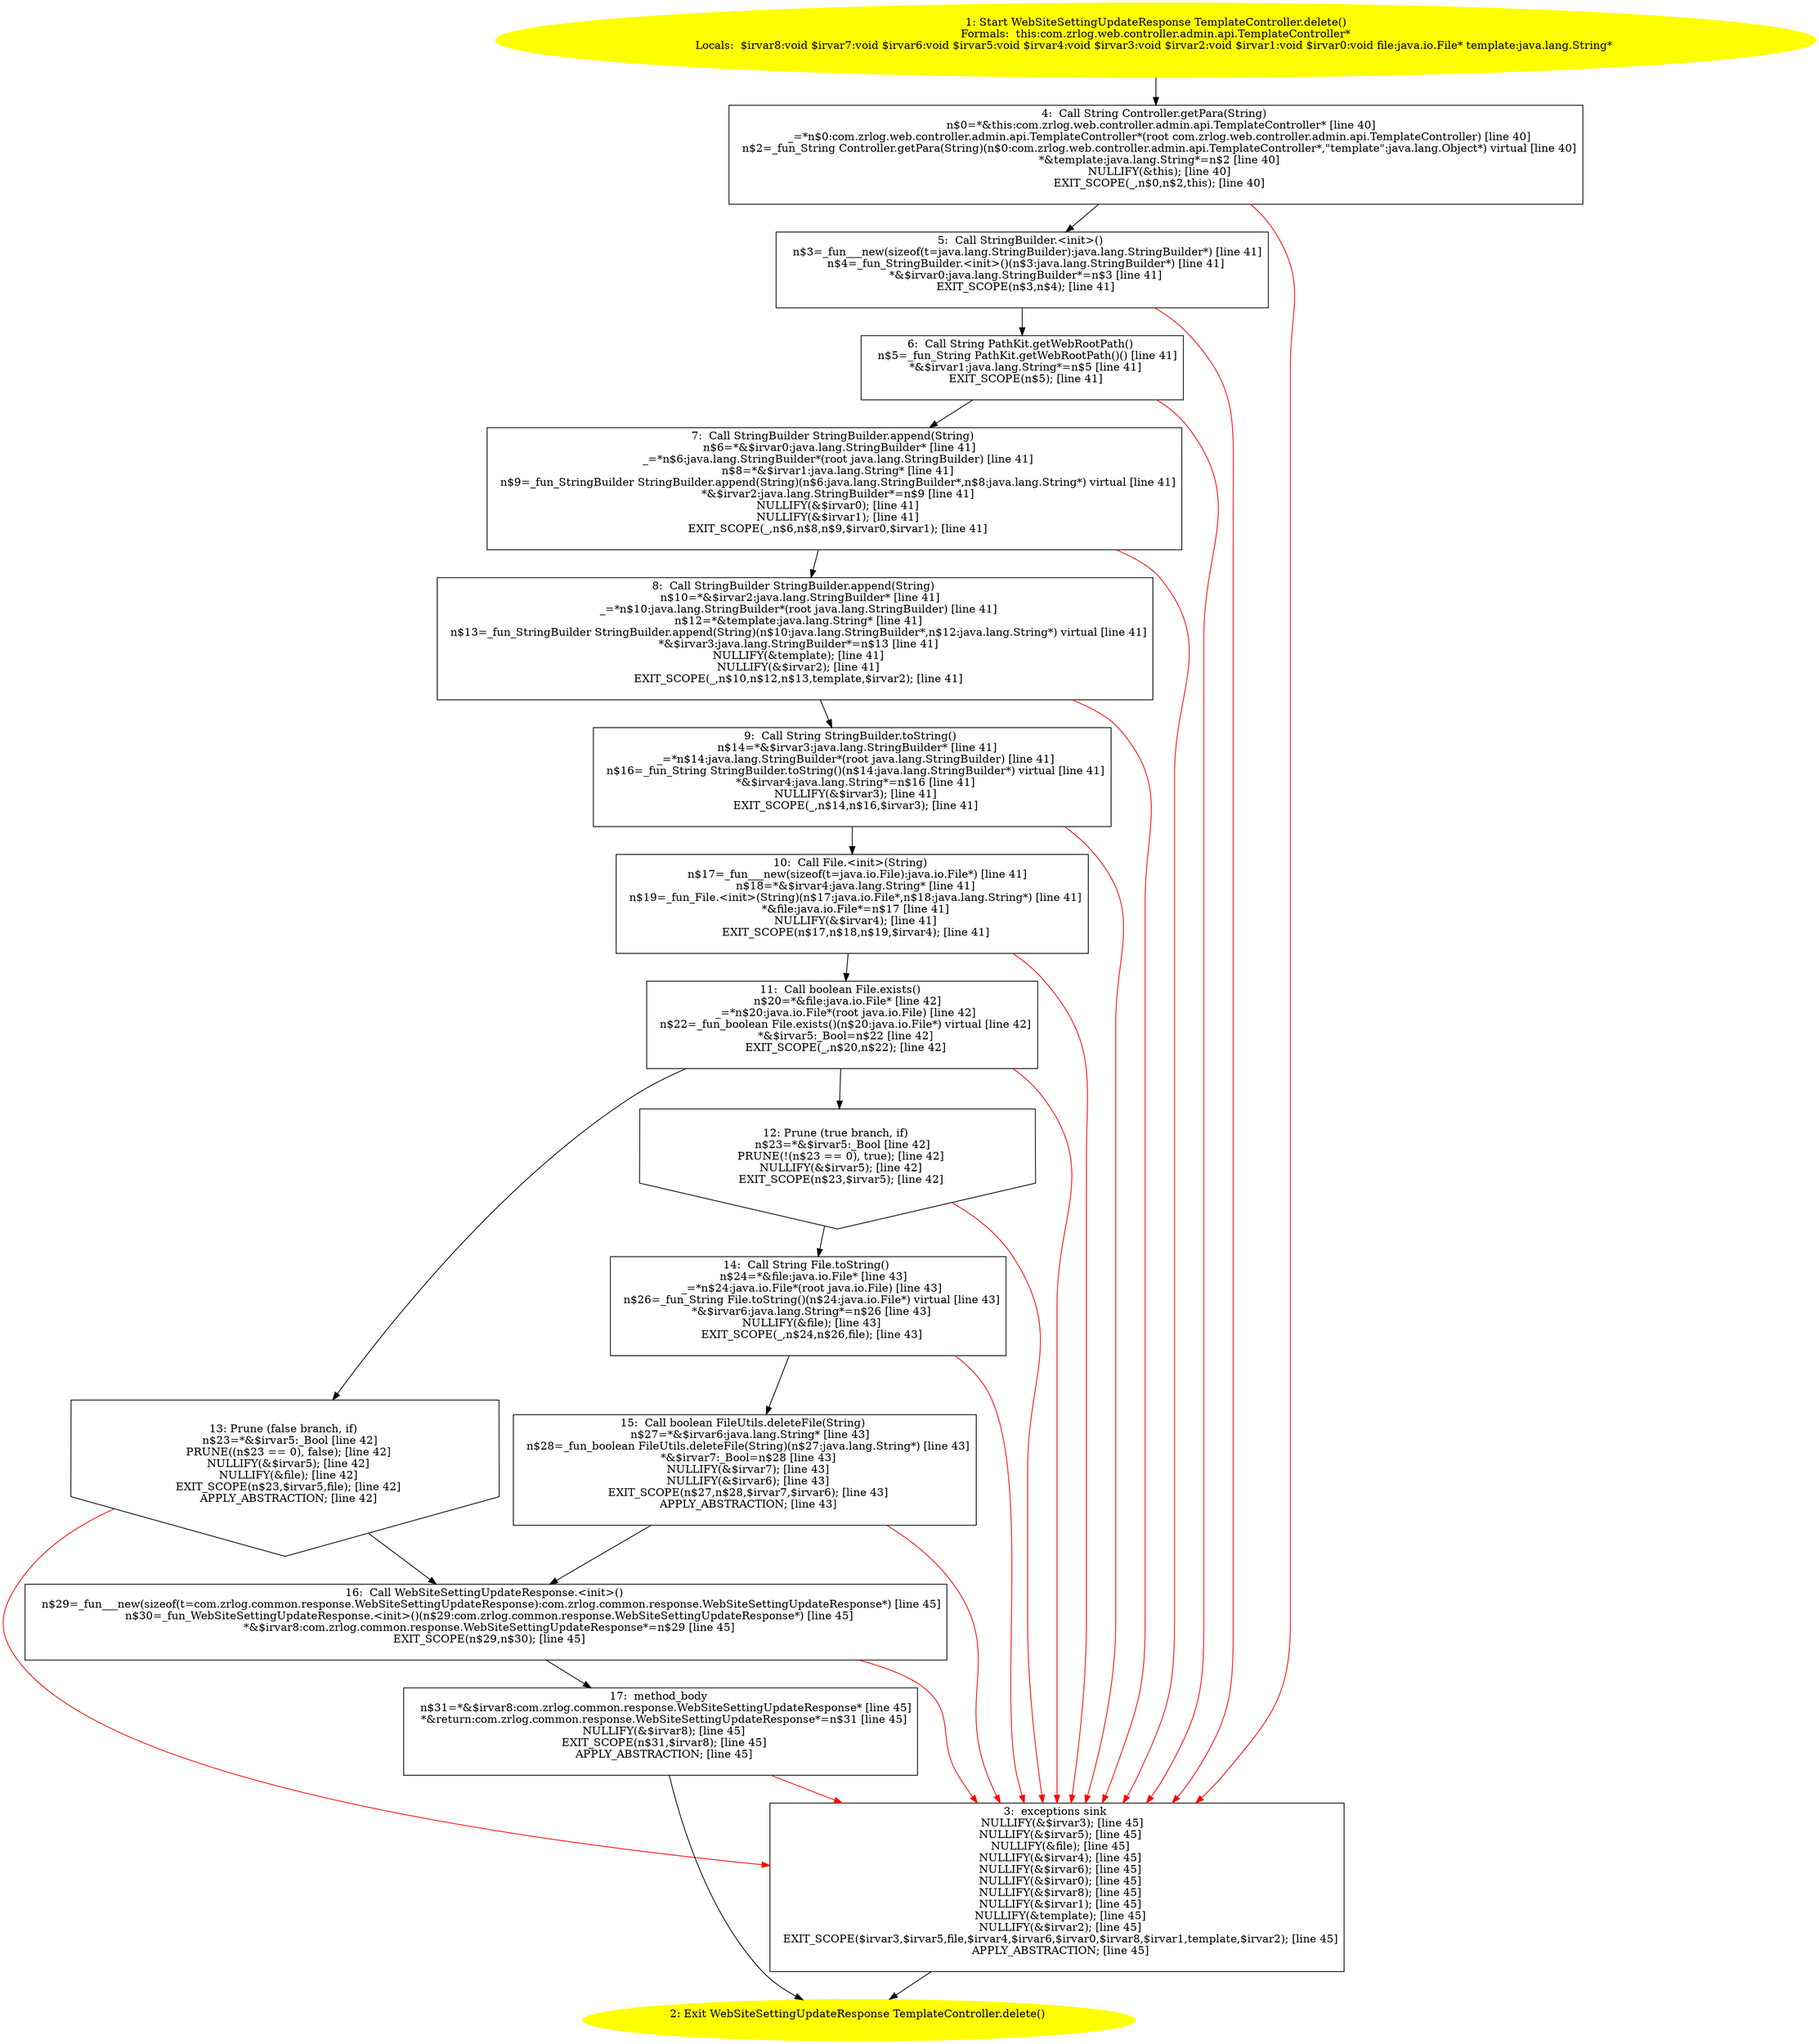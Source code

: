 /* @generated */
digraph cfg {
"com.zrlog.web.controller.admin.api.TemplateController.delete():com.zrlog.common.response.WebSiteSett.1d92fa465dd2dccfd94420a1082e3a9c_1" [label="1: Start WebSiteSettingUpdateResponse TemplateController.delete()\nFormals:  this:com.zrlog.web.controller.admin.api.TemplateController*\nLocals:  $irvar8:void $irvar7:void $irvar6:void $irvar5:void $irvar4:void $irvar3:void $irvar2:void $irvar1:void $irvar0:void file:java.io.File* template:java.lang.String* \n  " color=yellow style=filled]
	

	 "com.zrlog.web.controller.admin.api.TemplateController.delete():com.zrlog.common.response.WebSiteSett.1d92fa465dd2dccfd94420a1082e3a9c_1" -> "com.zrlog.web.controller.admin.api.TemplateController.delete():com.zrlog.common.response.WebSiteSett.1d92fa465dd2dccfd94420a1082e3a9c_4" ;
"com.zrlog.web.controller.admin.api.TemplateController.delete():com.zrlog.common.response.WebSiteSett.1d92fa465dd2dccfd94420a1082e3a9c_2" [label="2: Exit WebSiteSettingUpdateResponse TemplateController.delete() \n  " color=yellow style=filled]
	

"com.zrlog.web.controller.admin.api.TemplateController.delete():com.zrlog.common.response.WebSiteSett.1d92fa465dd2dccfd94420a1082e3a9c_3" [label="3:  exceptions sink \n   NULLIFY(&$irvar3); [line 45]\n  NULLIFY(&$irvar5); [line 45]\n  NULLIFY(&file); [line 45]\n  NULLIFY(&$irvar4); [line 45]\n  NULLIFY(&$irvar6); [line 45]\n  NULLIFY(&$irvar0); [line 45]\n  NULLIFY(&$irvar8); [line 45]\n  NULLIFY(&$irvar1); [line 45]\n  NULLIFY(&template); [line 45]\n  NULLIFY(&$irvar2); [line 45]\n  EXIT_SCOPE($irvar3,$irvar5,file,$irvar4,$irvar6,$irvar0,$irvar8,$irvar1,template,$irvar2); [line 45]\n  APPLY_ABSTRACTION; [line 45]\n " shape="box"]
	

	 "com.zrlog.web.controller.admin.api.TemplateController.delete():com.zrlog.common.response.WebSiteSett.1d92fa465dd2dccfd94420a1082e3a9c_3" -> "com.zrlog.web.controller.admin.api.TemplateController.delete():com.zrlog.common.response.WebSiteSett.1d92fa465dd2dccfd94420a1082e3a9c_2" ;
"com.zrlog.web.controller.admin.api.TemplateController.delete():com.zrlog.common.response.WebSiteSett.1d92fa465dd2dccfd94420a1082e3a9c_4" [label="4:  Call String Controller.getPara(String) \n   n$0=*&this:com.zrlog.web.controller.admin.api.TemplateController* [line 40]\n  _=*n$0:com.zrlog.web.controller.admin.api.TemplateController*(root com.zrlog.web.controller.admin.api.TemplateController) [line 40]\n  n$2=_fun_String Controller.getPara(String)(n$0:com.zrlog.web.controller.admin.api.TemplateController*,\"template\":java.lang.Object*) virtual [line 40]\n  *&template:java.lang.String*=n$2 [line 40]\n  NULLIFY(&this); [line 40]\n  EXIT_SCOPE(_,n$0,n$2,this); [line 40]\n " shape="box"]
	

	 "com.zrlog.web.controller.admin.api.TemplateController.delete():com.zrlog.common.response.WebSiteSett.1d92fa465dd2dccfd94420a1082e3a9c_4" -> "com.zrlog.web.controller.admin.api.TemplateController.delete():com.zrlog.common.response.WebSiteSett.1d92fa465dd2dccfd94420a1082e3a9c_5" ;
	 "com.zrlog.web.controller.admin.api.TemplateController.delete():com.zrlog.common.response.WebSiteSett.1d92fa465dd2dccfd94420a1082e3a9c_4" -> "com.zrlog.web.controller.admin.api.TemplateController.delete():com.zrlog.common.response.WebSiteSett.1d92fa465dd2dccfd94420a1082e3a9c_3" [color="red" ];
"com.zrlog.web.controller.admin.api.TemplateController.delete():com.zrlog.common.response.WebSiteSett.1d92fa465dd2dccfd94420a1082e3a9c_5" [label="5:  Call StringBuilder.<init>() \n   n$3=_fun___new(sizeof(t=java.lang.StringBuilder):java.lang.StringBuilder*) [line 41]\n  n$4=_fun_StringBuilder.<init>()(n$3:java.lang.StringBuilder*) [line 41]\n  *&$irvar0:java.lang.StringBuilder*=n$3 [line 41]\n  EXIT_SCOPE(n$3,n$4); [line 41]\n " shape="box"]
	

	 "com.zrlog.web.controller.admin.api.TemplateController.delete():com.zrlog.common.response.WebSiteSett.1d92fa465dd2dccfd94420a1082e3a9c_5" -> "com.zrlog.web.controller.admin.api.TemplateController.delete():com.zrlog.common.response.WebSiteSett.1d92fa465dd2dccfd94420a1082e3a9c_6" ;
	 "com.zrlog.web.controller.admin.api.TemplateController.delete():com.zrlog.common.response.WebSiteSett.1d92fa465dd2dccfd94420a1082e3a9c_5" -> "com.zrlog.web.controller.admin.api.TemplateController.delete():com.zrlog.common.response.WebSiteSett.1d92fa465dd2dccfd94420a1082e3a9c_3" [color="red" ];
"com.zrlog.web.controller.admin.api.TemplateController.delete():com.zrlog.common.response.WebSiteSett.1d92fa465dd2dccfd94420a1082e3a9c_6" [label="6:  Call String PathKit.getWebRootPath() \n   n$5=_fun_String PathKit.getWebRootPath()() [line 41]\n  *&$irvar1:java.lang.String*=n$5 [line 41]\n  EXIT_SCOPE(n$5); [line 41]\n " shape="box"]
	

	 "com.zrlog.web.controller.admin.api.TemplateController.delete():com.zrlog.common.response.WebSiteSett.1d92fa465dd2dccfd94420a1082e3a9c_6" -> "com.zrlog.web.controller.admin.api.TemplateController.delete():com.zrlog.common.response.WebSiteSett.1d92fa465dd2dccfd94420a1082e3a9c_7" ;
	 "com.zrlog.web.controller.admin.api.TemplateController.delete():com.zrlog.common.response.WebSiteSett.1d92fa465dd2dccfd94420a1082e3a9c_6" -> "com.zrlog.web.controller.admin.api.TemplateController.delete():com.zrlog.common.response.WebSiteSett.1d92fa465dd2dccfd94420a1082e3a9c_3" [color="red" ];
"com.zrlog.web.controller.admin.api.TemplateController.delete():com.zrlog.common.response.WebSiteSett.1d92fa465dd2dccfd94420a1082e3a9c_7" [label="7:  Call StringBuilder StringBuilder.append(String) \n   n$6=*&$irvar0:java.lang.StringBuilder* [line 41]\n  _=*n$6:java.lang.StringBuilder*(root java.lang.StringBuilder) [line 41]\n  n$8=*&$irvar1:java.lang.String* [line 41]\n  n$9=_fun_StringBuilder StringBuilder.append(String)(n$6:java.lang.StringBuilder*,n$8:java.lang.String*) virtual [line 41]\n  *&$irvar2:java.lang.StringBuilder*=n$9 [line 41]\n  NULLIFY(&$irvar0); [line 41]\n  NULLIFY(&$irvar1); [line 41]\n  EXIT_SCOPE(_,n$6,n$8,n$9,$irvar0,$irvar1); [line 41]\n " shape="box"]
	

	 "com.zrlog.web.controller.admin.api.TemplateController.delete():com.zrlog.common.response.WebSiteSett.1d92fa465dd2dccfd94420a1082e3a9c_7" -> "com.zrlog.web.controller.admin.api.TemplateController.delete():com.zrlog.common.response.WebSiteSett.1d92fa465dd2dccfd94420a1082e3a9c_8" ;
	 "com.zrlog.web.controller.admin.api.TemplateController.delete():com.zrlog.common.response.WebSiteSett.1d92fa465dd2dccfd94420a1082e3a9c_7" -> "com.zrlog.web.controller.admin.api.TemplateController.delete():com.zrlog.common.response.WebSiteSett.1d92fa465dd2dccfd94420a1082e3a9c_3" [color="red" ];
"com.zrlog.web.controller.admin.api.TemplateController.delete():com.zrlog.common.response.WebSiteSett.1d92fa465dd2dccfd94420a1082e3a9c_8" [label="8:  Call StringBuilder StringBuilder.append(String) \n   n$10=*&$irvar2:java.lang.StringBuilder* [line 41]\n  _=*n$10:java.lang.StringBuilder*(root java.lang.StringBuilder) [line 41]\n  n$12=*&template:java.lang.String* [line 41]\n  n$13=_fun_StringBuilder StringBuilder.append(String)(n$10:java.lang.StringBuilder*,n$12:java.lang.String*) virtual [line 41]\n  *&$irvar3:java.lang.StringBuilder*=n$13 [line 41]\n  NULLIFY(&template); [line 41]\n  NULLIFY(&$irvar2); [line 41]\n  EXIT_SCOPE(_,n$10,n$12,n$13,template,$irvar2); [line 41]\n " shape="box"]
	

	 "com.zrlog.web.controller.admin.api.TemplateController.delete():com.zrlog.common.response.WebSiteSett.1d92fa465dd2dccfd94420a1082e3a9c_8" -> "com.zrlog.web.controller.admin.api.TemplateController.delete():com.zrlog.common.response.WebSiteSett.1d92fa465dd2dccfd94420a1082e3a9c_9" ;
	 "com.zrlog.web.controller.admin.api.TemplateController.delete():com.zrlog.common.response.WebSiteSett.1d92fa465dd2dccfd94420a1082e3a9c_8" -> "com.zrlog.web.controller.admin.api.TemplateController.delete():com.zrlog.common.response.WebSiteSett.1d92fa465dd2dccfd94420a1082e3a9c_3" [color="red" ];
"com.zrlog.web.controller.admin.api.TemplateController.delete():com.zrlog.common.response.WebSiteSett.1d92fa465dd2dccfd94420a1082e3a9c_9" [label="9:  Call String StringBuilder.toString() \n   n$14=*&$irvar3:java.lang.StringBuilder* [line 41]\n  _=*n$14:java.lang.StringBuilder*(root java.lang.StringBuilder) [line 41]\n  n$16=_fun_String StringBuilder.toString()(n$14:java.lang.StringBuilder*) virtual [line 41]\n  *&$irvar4:java.lang.String*=n$16 [line 41]\n  NULLIFY(&$irvar3); [line 41]\n  EXIT_SCOPE(_,n$14,n$16,$irvar3); [line 41]\n " shape="box"]
	

	 "com.zrlog.web.controller.admin.api.TemplateController.delete():com.zrlog.common.response.WebSiteSett.1d92fa465dd2dccfd94420a1082e3a9c_9" -> "com.zrlog.web.controller.admin.api.TemplateController.delete():com.zrlog.common.response.WebSiteSett.1d92fa465dd2dccfd94420a1082e3a9c_10" ;
	 "com.zrlog.web.controller.admin.api.TemplateController.delete():com.zrlog.common.response.WebSiteSett.1d92fa465dd2dccfd94420a1082e3a9c_9" -> "com.zrlog.web.controller.admin.api.TemplateController.delete():com.zrlog.common.response.WebSiteSett.1d92fa465dd2dccfd94420a1082e3a9c_3" [color="red" ];
"com.zrlog.web.controller.admin.api.TemplateController.delete():com.zrlog.common.response.WebSiteSett.1d92fa465dd2dccfd94420a1082e3a9c_10" [label="10:  Call File.<init>(String) \n   n$17=_fun___new(sizeof(t=java.io.File):java.io.File*) [line 41]\n  n$18=*&$irvar4:java.lang.String* [line 41]\n  n$19=_fun_File.<init>(String)(n$17:java.io.File*,n$18:java.lang.String*) [line 41]\n  *&file:java.io.File*=n$17 [line 41]\n  NULLIFY(&$irvar4); [line 41]\n  EXIT_SCOPE(n$17,n$18,n$19,$irvar4); [line 41]\n " shape="box"]
	

	 "com.zrlog.web.controller.admin.api.TemplateController.delete():com.zrlog.common.response.WebSiteSett.1d92fa465dd2dccfd94420a1082e3a9c_10" -> "com.zrlog.web.controller.admin.api.TemplateController.delete():com.zrlog.common.response.WebSiteSett.1d92fa465dd2dccfd94420a1082e3a9c_11" ;
	 "com.zrlog.web.controller.admin.api.TemplateController.delete():com.zrlog.common.response.WebSiteSett.1d92fa465dd2dccfd94420a1082e3a9c_10" -> "com.zrlog.web.controller.admin.api.TemplateController.delete():com.zrlog.common.response.WebSiteSett.1d92fa465dd2dccfd94420a1082e3a9c_3" [color="red" ];
"com.zrlog.web.controller.admin.api.TemplateController.delete():com.zrlog.common.response.WebSiteSett.1d92fa465dd2dccfd94420a1082e3a9c_11" [label="11:  Call boolean File.exists() \n   n$20=*&file:java.io.File* [line 42]\n  _=*n$20:java.io.File*(root java.io.File) [line 42]\n  n$22=_fun_boolean File.exists()(n$20:java.io.File*) virtual [line 42]\n  *&$irvar5:_Bool=n$22 [line 42]\n  EXIT_SCOPE(_,n$20,n$22); [line 42]\n " shape="box"]
	

	 "com.zrlog.web.controller.admin.api.TemplateController.delete():com.zrlog.common.response.WebSiteSett.1d92fa465dd2dccfd94420a1082e3a9c_11" -> "com.zrlog.web.controller.admin.api.TemplateController.delete():com.zrlog.common.response.WebSiteSett.1d92fa465dd2dccfd94420a1082e3a9c_12" ;
	 "com.zrlog.web.controller.admin.api.TemplateController.delete():com.zrlog.common.response.WebSiteSett.1d92fa465dd2dccfd94420a1082e3a9c_11" -> "com.zrlog.web.controller.admin.api.TemplateController.delete():com.zrlog.common.response.WebSiteSett.1d92fa465dd2dccfd94420a1082e3a9c_13" ;
	 "com.zrlog.web.controller.admin.api.TemplateController.delete():com.zrlog.common.response.WebSiteSett.1d92fa465dd2dccfd94420a1082e3a9c_11" -> "com.zrlog.web.controller.admin.api.TemplateController.delete():com.zrlog.common.response.WebSiteSett.1d92fa465dd2dccfd94420a1082e3a9c_3" [color="red" ];
"com.zrlog.web.controller.admin.api.TemplateController.delete():com.zrlog.common.response.WebSiteSett.1d92fa465dd2dccfd94420a1082e3a9c_12" [label="12: Prune (true branch, if) \n   n$23=*&$irvar5:_Bool [line 42]\n  PRUNE(!(n$23 == 0), true); [line 42]\n  NULLIFY(&$irvar5); [line 42]\n  EXIT_SCOPE(n$23,$irvar5); [line 42]\n " shape="invhouse"]
	

	 "com.zrlog.web.controller.admin.api.TemplateController.delete():com.zrlog.common.response.WebSiteSett.1d92fa465dd2dccfd94420a1082e3a9c_12" -> "com.zrlog.web.controller.admin.api.TemplateController.delete():com.zrlog.common.response.WebSiteSett.1d92fa465dd2dccfd94420a1082e3a9c_14" ;
	 "com.zrlog.web.controller.admin.api.TemplateController.delete():com.zrlog.common.response.WebSiteSett.1d92fa465dd2dccfd94420a1082e3a9c_12" -> "com.zrlog.web.controller.admin.api.TemplateController.delete():com.zrlog.common.response.WebSiteSett.1d92fa465dd2dccfd94420a1082e3a9c_3" [color="red" ];
"com.zrlog.web.controller.admin.api.TemplateController.delete():com.zrlog.common.response.WebSiteSett.1d92fa465dd2dccfd94420a1082e3a9c_13" [label="13: Prune (false branch, if) \n   n$23=*&$irvar5:_Bool [line 42]\n  PRUNE((n$23 == 0), false); [line 42]\n  NULLIFY(&$irvar5); [line 42]\n  NULLIFY(&file); [line 42]\n  EXIT_SCOPE(n$23,$irvar5,file); [line 42]\n  APPLY_ABSTRACTION; [line 42]\n " shape="invhouse"]
	

	 "com.zrlog.web.controller.admin.api.TemplateController.delete():com.zrlog.common.response.WebSiteSett.1d92fa465dd2dccfd94420a1082e3a9c_13" -> "com.zrlog.web.controller.admin.api.TemplateController.delete():com.zrlog.common.response.WebSiteSett.1d92fa465dd2dccfd94420a1082e3a9c_16" ;
	 "com.zrlog.web.controller.admin.api.TemplateController.delete():com.zrlog.common.response.WebSiteSett.1d92fa465dd2dccfd94420a1082e3a9c_13" -> "com.zrlog.web.controller.admin.api.TemplateController.delete():com.zrlog.common.response.WebSiteSett.1d92fa465dd2dccfd94420a1082e3a9c_3" [color="red" ];
"com.zrlog.web.controller.admin.api.TemplateController.delete():com.zrlog.common.response.WebSiteSett.1d92fa465dd2dccfd94420a1082e3a9c_14" [label="14:  Call String File.toString() \n   n$24=*&file:java.io.File* [line 43]\n  _=*n$24:java.io.File*(root java.io.File) [line 43]\n  n$26=_fun_String File.toString()(n$24:java.io.File*) virtual [line 43]\n  *&$irvar6:java.lang.String*=n$26 [line 43]\n  NULLIFY(&file); [line 43]\n  EXIT_SCOPE(_,n$24,n$26,file); [line 43]\n " shape="box"]
	

	 "com.zrlog.web.controller.admin.api.TemplateController.delete():com.zrlog.common.response.WebSiteSett.1d92fa465dd2dccfd94420a1082e3a9c_14" -> "com.zrlog.web.controller.admin.api.TemplateController.delete():com.zrlog.common.response.WebSiteSett.1d92fa465dd2dccfd94420a1082e3a9c_15" ;
	 "com.zrlog.web.controller.admin.api.TemplateController.delete():com.zrlog.common.response.WebSiteSett.1d92fa465dd2dccfd94420a1082e3a9c_14" -> "com.zrlog.web.controller.admin.api.TemplateController.delete():com.zrlog.common.response.WebSiteSett.1d92fa465dd2dccfd94420a1082e3a9c_3" [color="red" ];
"com.zrlog.web.controller.admin.api.TemplateController.delete():com.zrlog.common.response.WebSiteSett.1d92fa465dd2dccfd94420a1082e3a9c_15" [label="15:  Call boolean FileUtils.deleteFile(String) \n   n$27=*&$irvar6:java.lang.String* [line 43]\n  n$28=_fun_boolean FileUtils.deleteFile(String)(n$27:java.lang.String*) [line 43]\n  *&$irvar7:_Bool=n$28 [line 43]\n  NULLIFY(&$irvar7); [line 43]\n  NULLIFY(&$irvar6); [line 43]\n  EXIT_SCOPE(n$27,n$28,$irvar7,$irvar6); [line 43]\n  APPLY_ABSTRACTION; [line 43]\n " shape="box"]
	

	 "com.zrlog.web.controller.admin.api.TemplateController.delete():com.zrlog.common.response.WebSiteSett.1d92fa465dd2dccfd94420a1082e3a9c_15" -> "com.zrlog.web.controller.admin.api.TemplateController.delete():com.zrlog.common.response.WebSiteSett.1d92fa465dd2dccfd94420a1082e3a9c_16" ;
	 "com.zrlog.web.controller.admin.api.TemplateController.delete():com.zrlog.common.response.WebSiteSett.1d92fa465dd2dccfd94420a1082e3a9c_15" -> "com.zrlog.web.controller.admin.api.TemplateController.delete():com.zrlog.common.response.WebSiteSett.1d92fa465dd2dccfd94420a1082e3a9c_3" [color="red" ];
"com.zrlog.web.controller.admin.api.TemplateController.delete():com.zrlog.common.response.WebSiteSett.1d92fa465dd2dccfd94420a1082e3a9c_16" [label="16:  Call WebSiteSettingUpdateResponse.<init>() \n   n$29=_fun___new(sizeof(t=com.zrlog.common.response.WebSiteSettingUpdateResponse):com.zrlog.common.response.WebSiteSettingUpdateResponse*) [line 45]\n  n$30=_fun_WebSiteSettingUpdateResponse.<init>()(n$29:com.zrlog.common.response.WebSiteSettingUpdateResponse*) [line 45]\n  *&$irvar8:com.zrlog.common.response.WebSiteSettingUpdateResponse*=n$29 [line 45]\n  EXIT_SCOPE(n$29,n$30); [line 45]\n " shape="box"]
	

	 "com.zrlog.web.controller.admin.api.TemplateController.delete():com.zrlog.common.response.WebSiteSett.1d92fa465dd2dccfd94420a1082e3a9c_16" -> "com.zrlog.web.controller.admin.api.TemplateController.delete():com.zrlog.common.response.WebSiteSett.1d92fa465dd2dccfd94420a1082e3a9c_17" ;
	 "com.zrlog.web.controller.admin.api.TemplateController.delete():com.zrlog.common.response.WebSiteSett.1d92fa465dd2dccfd94420a1082e3a9c_16" -> "com.zrlog.web.controller.admin.api.TemplateController.delete():com.zrlog.common.response.WebSiteSett.1d92fa465dd2dccfd94420a1082e3a9c_3" [color="red" ];
"com.zrlog.web.controller.admin.api.TemplateController.delete():com.zrlog.common.response.WebSiteSett.1d92fa465dd2dccfd94420a1082e3a9c_17" [label="17:  method_body \n   n$31=*&$irvar8:com.zrlog.common.response.WebSiteSettingUpdateResponse* [line 45]\n  *&return:com.zrlog.common.response.WebSiteSettingUpdateResponse*=n$31 [line 45]\n  NULLIFY(&$irvar8); [line 45]\n  EXIT_SCOPE(n$31,$irvar8); [line 45]\n  APPLY_ABSTRACTION; [line 45]\n " shape="box"]
	

	 "com.zrlog.web.controller.admin.api.TemplateController.delete():com.zrlog.common.response.WebSiteSett.1d92fa465dd2dccfd94420a1082e3a9c_17" -> "com.zrlog.web.controller.admin.api.TemplateController.delete():com.zrlog.common.response.WebSiteSett.1d92fa465dd2dccfd94420a1082e3a9c_2" ;
	 "com.zrlog.web.controller.admin.api.TemplateController.delete():com.zrlog.common.response.WebSiteSett.1d92fa465dd2dccfd94420a1082e3a9c_17" -> "com.zrlog.web.controller.admin.api.TemplateController.delete():com.zrlog.common.response.WebSiteSett.1d92fa465dd2dccfd94420a1082e3a9c_3" [color="red" ];
}
